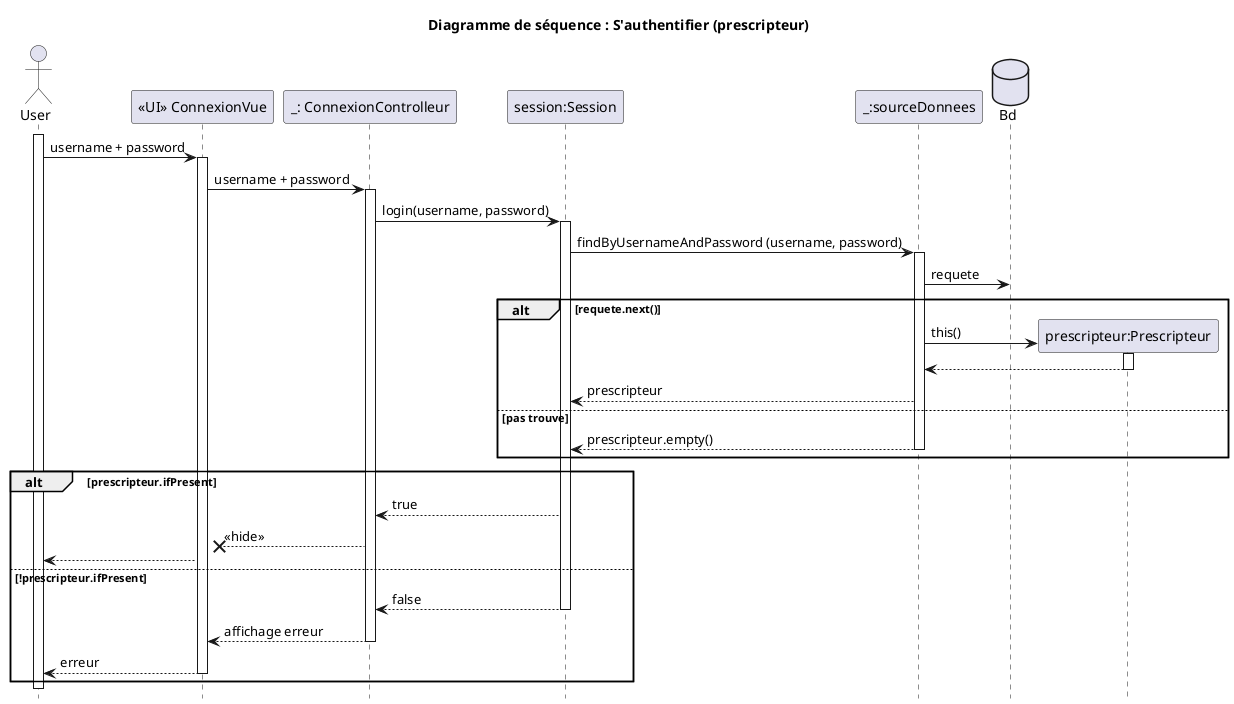 @startuml

title Diagramme de séquence : S'authentifier (prescripteur)

hide footbox

actor "User" as usr

participant "<<UI>> ConnexionVue" as cv
participant "_: ConnexionControlleur" as cc
participant "session:Session" as ses
participant "_:sourceDonnees" as sd
database "Bd" as bd

activate usr
usr -> cv : username + password
    activate cv
    cv -> cc : username + password
    activate cc
    cc -> ses : login(username, password)
    activate ses
    ses -> sd : findByUsernameAndPassword (username, password)
    activate sd
    sd -> bd : requete
    alt requete.next()
        create participant "prescripteur:Prescripteur" as pres
        sd -> pres : this()
        activate pres
        pres --> sd
        deactivate pres
        sd --> ses : prescripteur
    else pas trouve
        sd --> ses : prescripteur.empty()
        deactivate sd
    end

    alt prescripteur.ifPresent
        ses --> cc : true
        cc -->x cv : <<hide>>
        cv --> usr
    else !prescripteur.ifPresent
        ses --> cc : false
        deactivate ses
        cc --> cv : affichage erreur
        deactivate cc
        cv --> usr : erreur
        deactivate cv
    end
deactivate usr


@enduml
